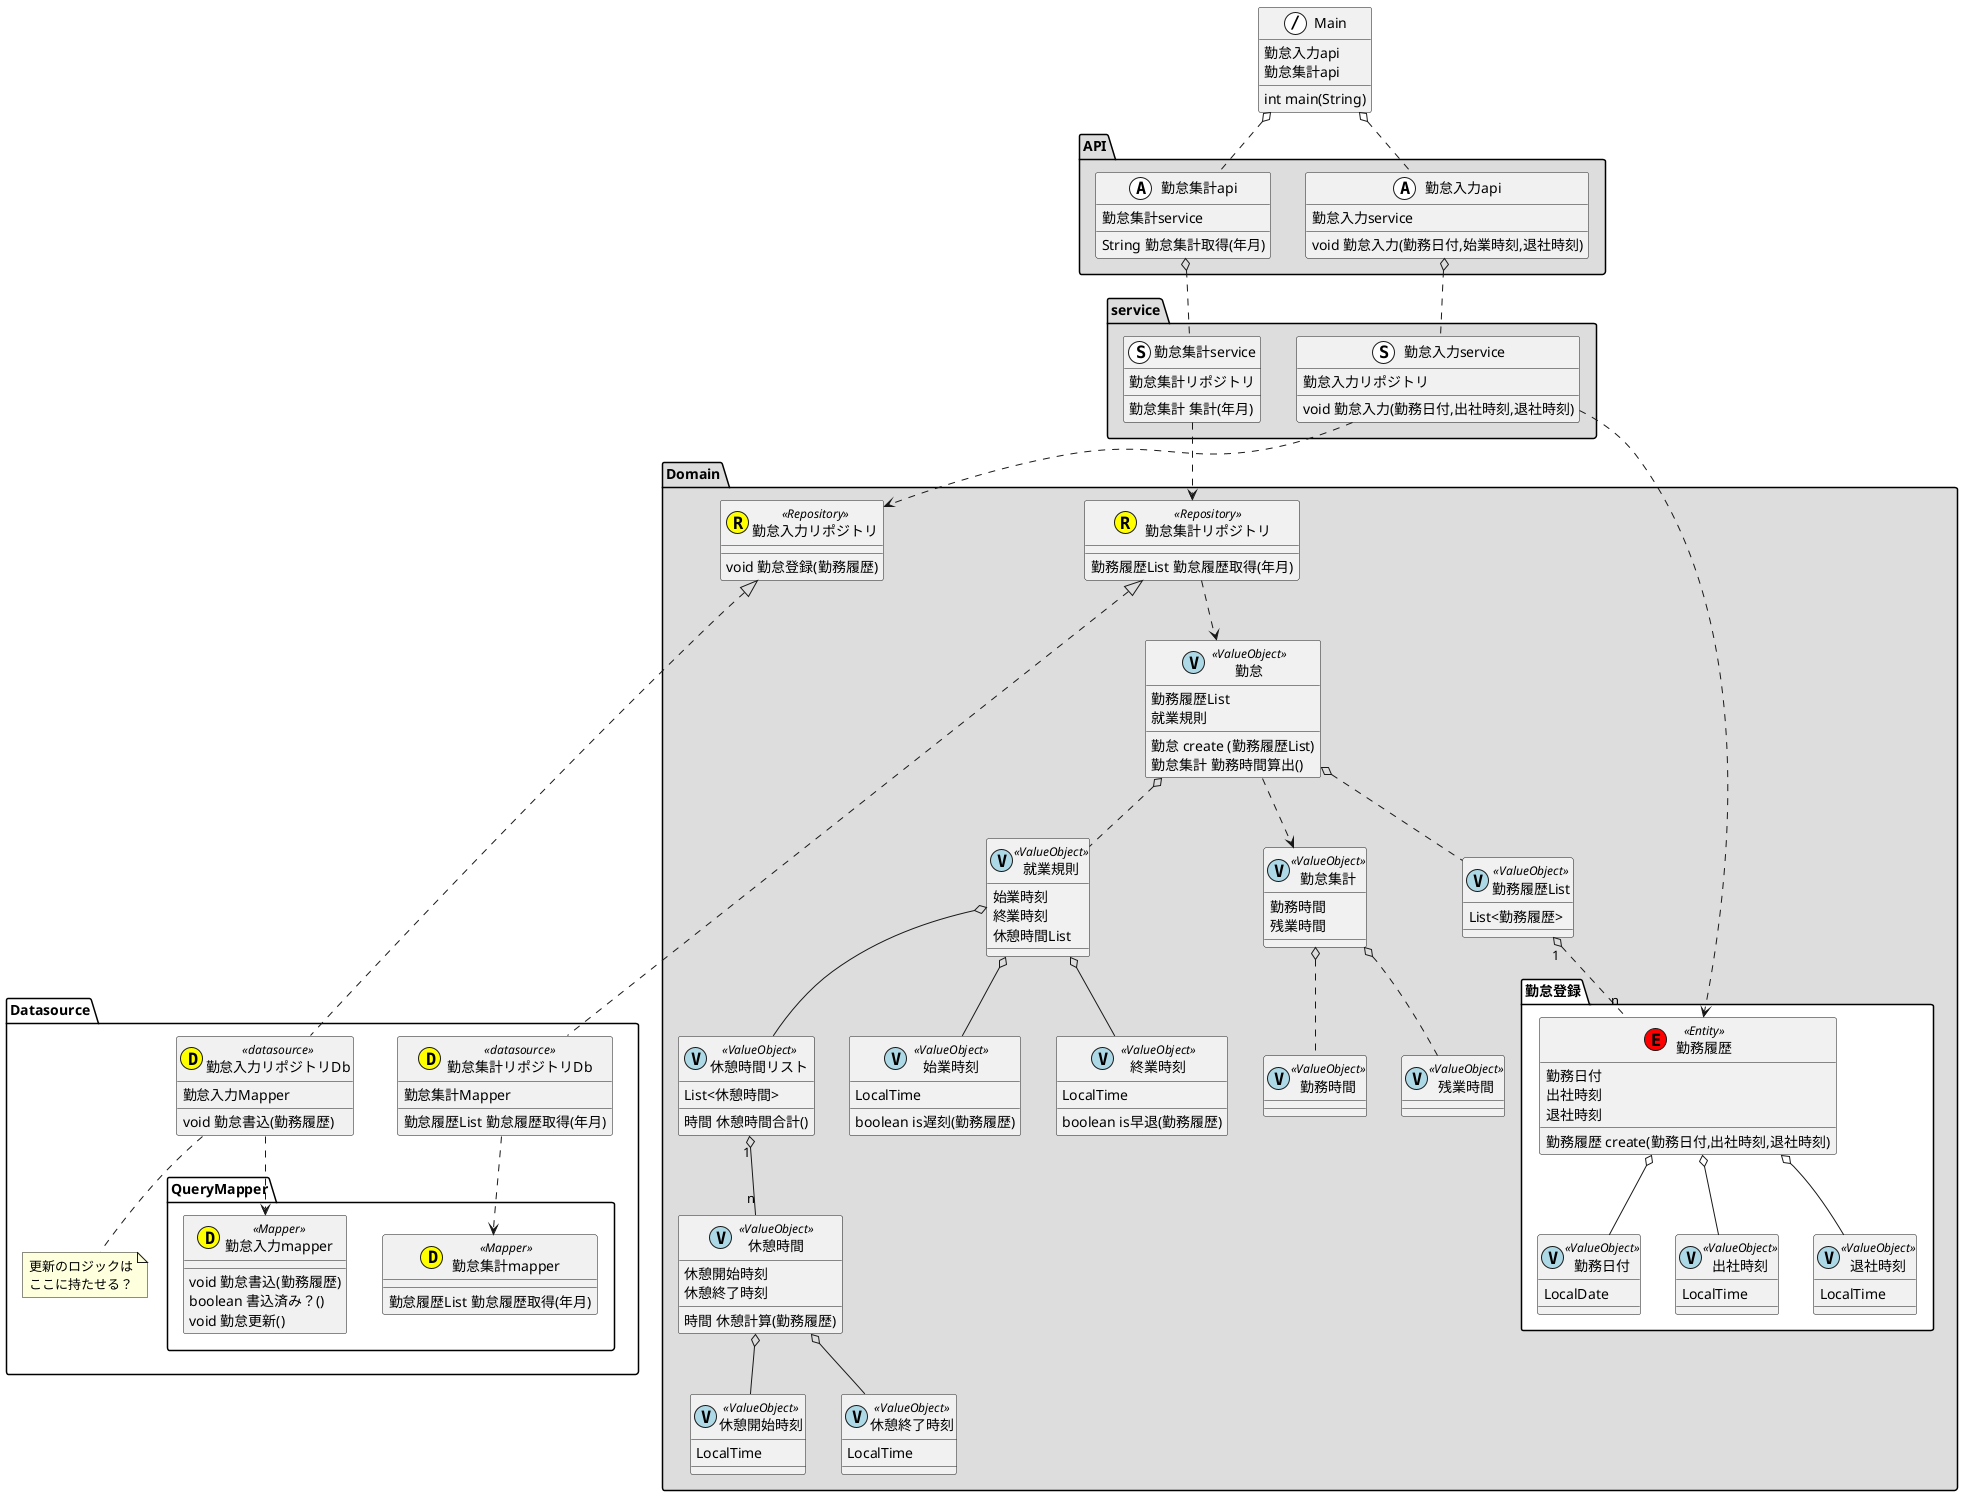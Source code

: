@startuml
class Main<<(/,white)>>{
        勤怠入力api
        勤怠集計api
        int main(String)
    }

package "API" #DDDDDD{
    Main o.. 勤怠入力api
    Main o.. 勤怠集計api

    class 勤怠入力api<<(A,white)>>{
        勤怠入力service
        void 勤怠入力(勤務日付,始業時刻,退社時刻)
    }
    class 勤怠集計api<<(A,white)>>{
        勤怠集計service
        String 勤怠集計取得(年月)
    }
}

package "service" #DDDDDD{
    勤怠入力api o.. 勤怠入力service
    勤怠集計api o.. 勤怠集計service

    class 勤怠集計service<<(S,white)>>{
        勤怠集計リポジトリ
        勤怠集計 集計(年月)
    }
    class 勤怠入力service<<(S,white)>>{
        勤怠入力リポジトリ
        void 勤怠入力(勤務日付,出社時刻,退社時刻)
    }
}



package "Domain" #DDDDDD{
            class 勤怠入力リポジトリ<<(R,yellow)Repository>>{
                   void 勤怠登録(勤務履歴)
            }
            class 勤怠<< (V,lightblue) ValueObject >>{
                勤務履歴List
                就業規則
                勤怠 create (勤務履歴List)
                勤怠集計 勤務時間算出()
            }
            class 勤務履歴List<<(V,lightblue) ValueObject>>{
                 List<勤務履歴>
            }
            class 就業規則<< (V,lightblue) ValueObject >> {
                始業時刻
                終業時刻
                休憩時間List
            }

            class 始業時刻<< (V,lightblue) ValueObject >>{
                LocalTime
                boolean is遅刻(勤務履歴)
            }
            class 終業時刻<< (V,lightblue) ValueObject >>{
                 LocalTime
                 boolean is早退(勤務履歴)
             }
             class 休憩時間リスト<< (V,lightblue) ValueObject >>{
                 List<休憩時間>
                 時間 休憩時間合計()
             }
            class 休憩時間<< (V,lightblue) ValueObject >>{
                休憩開始時刻
                休憩終了時刻
                時間 休憩計算(勤務履歴)
            }
            class 休憩開始時刻<< (V,lightblue) ValueObject >>{
                LocalTime
            }
            class 休憩終了時刻<< (V,lightblue) ValueObject >>{
                LocalTime
            }
            class 勤怠集計リポジトリ <<(R,yellow) Repository>>{
                勤務履歴List 勤怠履歴取得(年月)
            }
            class 勤怠集計<< (V,lightblue) ValueObject >>{
            勤務時間
            残業時間
            }
            class 勤務時間<< (V,lightblue) ValueObject >>{
            }
            class 残業時間<< (V,lightblue) ValueObject >>{
            }

            勤怠入力service ..> 勤怠入力リポジトリ

            勤怠 o.. 就業規則
            勤怠 o.. 勤務履歴List
            勤怠 ..> 勤怠集計
            勤怠集計 o.. 勤務時間
            勤怠集計 o.. 残業時間
            勤怠集計リポジトリ ..> 勤怠
            就業規則  o--  休憩時間リスト
            就業規則  o--  終業時刻
            就業規則  o--  始業時刻
            休憩時間リスト "1" o-- "n" 休憩時間
            休憩時間  o-- 休憩開始時刻
            休憩時間  o-- 休憩終了時刻
            勤怠集計service ..> 勤怠集計リポジトリ

            package "勤怠登録" #white{
                class 勤務履歴<<(E,red)Entity>>{
                    勤務日付
                    出社時刻
                    退社時刻
                    勤務履歴 create(勤務日付,出社時刻,退社時刻)
                }
                class 勤務日付<< (V,lightblue) ValueObject >>{
                    LocalDate
                }
                class 出社時刻<< (V,lightblue) ValueObject >>{
                    LocalTime
                }
                class 退社時刻<< (V,lightblue) ValueObject >>{
                    LocalTime
                }
                勤務履歴List "1" o.. "n" 勤務履歴

                勤怠入力service ..> 勤務履歴
                勤務履歴  o--  勤務日付
                勤務履歴  o--  出社時刻
                勤務履歴  o--  退社時刻

            }



}
package "Datasource" #white{
    勤怠入力リポジトリ <|.... 勤怠入力リポジトリDb
    勤怠集計リポジトリ <|.... 勤怠集計リポジトリDb

    class 勤怠入力リポジトリDb<<(D,yellow)datasource>>{
        勤怠入力Mapper
        void 勤怠書込(勤務履歴)
    }
    note bottom:更新のロジックは\nここに持たせる？
    class 勤怠集計リポジトリDb<<(D,yellow)datasource>>{
        勤怠集計Mapper
        勤怠履歴List 勤怠履歴取得(年月)

    }
    package "QueryMapper" #white{
        class 勤怠入力mapper<<(D,yellow)Mapper>>{
            void 勤怠書込(勤務履歴)
            boolean 書込済み？()
            void 勤怠更新()
        }
        class 勤怠集計mapper<<(D,yellow)Mapper>>{
           勤怠履歴List 勤怠履歴取得(年月)
        }
        勤怠入力リポジトリDb ..> 勤怠入力mapper
        勤怠集計リポジトリDb ..> 勤怠集計mapper
    }
}

@enduml